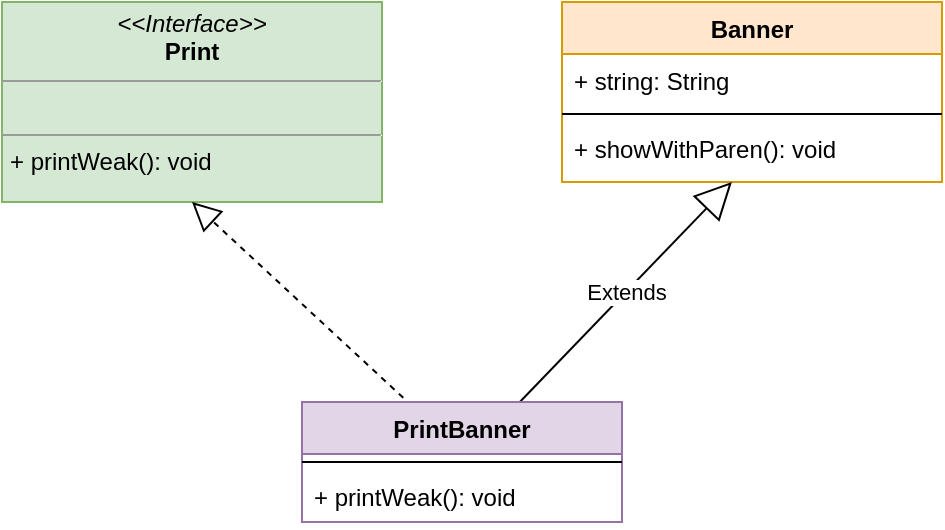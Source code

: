 <mxfile version="12.4.8" type="github">
  <diagram id="XQq-6bZIRdSSSHOP6_pH" name="Page-1">
    <mxGraphModel dx="1186" dy="779" grid="1" gridSize="10" guides="1" tooltips="1" connect="1" arrows="1" fold="1" page="1" pageScale="1" pageWidth="850" pageHeight="1100" math="0" shadow="0">
      <root>
        <mxCell id="0"/>
        <mxCell id="1" parent="0"/>
        <mxCell id="BuDMvwXoNWEGwPwteyYY-1" value="Banner" style="swimlane;fontStyle=1;align=center;verticalAlign=top;childLayout=stackLayout;horizontal=1;startSize=26;horizontalStack=0;resizeParent=1;resizeParentMax=0;resizeLast=0;collapsible=1;marginBottom=0;fillColor=#ffe6cc;strokeColor=#d79b00;" parent="1" vertex="1">
          <mxGeometry x="510" y="190" width="190" height="90" as="geometry"/>
        </mxCell>
        <mxCell id="BuDMvwXoNWEGwPwteyYY-2" value="+ string: String" style="text;strokeColor=none;fillColor=none;align=left;verticalAlign=top;spacingLeft=4;spacingRight=4;overflow=hidden;rotatable=0;points=[[0,0.5],[1,0.5]];portConstraint=eastwest;" parent="BuDMvwXoNWEGwPwteyYY-1" vertex="1">
          <mxGeometry y="26" width="190" height="26" as="geometry"/>
        </mxCell>
        <mxCell id="BuDMvwXoNWEGwPwteyYY-3" value="" style="line;strokeWidth=1;fillColor=none;align=left;verticalAlign=middle;spacingTop=-1;spacingLeft=3;spacingRight=3;rotatable=0;labelPosition=right;points=[];portConstraint=eastwest;" parent="BuDMvwXoNWEGwPwteyYY-1" vertex="1">
          <mxGeometry y="52" width="190" height="8" as="geometry"/>
        </mxCell>
        <mxCell id="BuDMvwXoNWEGwPwteyYY-4" value="+ showWithParen(): void" style="text;strokeColor=none;fillColor=none;align=left;verticalAlign=top;spacingLeft=4;spacingRight=4;overflow=hidden;rotatable=0;points=[[0,0.5],[1,0.5]];portConstraint=eastwest;" parent="BuDMvwXoNWEGwPwteyYY-1" vertex="1">
          <mxGeometry y="60" width="190" height="30" as="geometry"/>
        </mxCell>
        <mxCell id="BuDMvwXoNWEGwPwteyYY-5" value="&lt;p style=&quot;margin: 0px ; margin-top: 4px ; text-align: center&quot;&gt;&lt;i&gt;&amp;lt;&amp;lt;Interface&amp;gt;&amp;gt;&lt;/i&gt;&lt;br&gt;&lt;b&gt;Print&lt;/b&gt;&lt;/p&gt;&lt;hr size=&quot;1&quot;&gt;&lt;p style=&quot;margin: 0px ; margin-left: 4px&quot;&gt;&lt;br&gt;&lt;/p&gt;&lt;hr size=&quot;1&quot;&gt;&lt;p style=&quot;margin: 0px ; margin-left: 4px&quot;&gt;+ printWeak(): void&lt;br&gt;&lt;/p&gt;" style="verticalAlign=top;align=left;overflow=fill;fontSize=12;fontFamily=Helvetica;html=1;fillColor=#d5e8d4;strokeColor=#82b366;" parent="1" vertex="1">
          <mxGeometry x="230" y="190" width="190" height="100" as="geometry"/>
        </mxCell>
        <mxCell id="BuDMvwXoNWEGwPwteyYY-10" value="Extends" style="endArrow=block;endSize=16;endFill=0;html=1;entryX=0.447;entryY=1;entryDx=0;entryDy=0;entryPerimeter=0;" parent="1" source="uyRItkaGhA7bUv8LPcRM-5" target="BuDMvwXoNWEGwPwteyYY-4" edge="1">
          <mxGeometry width="160" relative="1" as="geometry">
            <mxPoint x="569.112" y="450" as="sourcePoint"/>
            <mxPoint x="390" y="430" as="targetPoint"/>
          </mxGeometry>
        </mxCell>
        <mxCell id="BuDMvwXoNWEGwPwteyYY-11" value="" style="endArrow=block;dashed=1;endFill=0;endSize=12;html=1;entryX=0.5;entryY=1;entryDx=0;entryDy=0;exitX=0.344;exitY=0.033;exitDx=0;exitDy=0;exitPerimeter=0;" parent="1" source="uyRItkaGhA7bUv8LPcRM-5" target="BuDMvwXoNWEGwPwteyYY-5" edge="1">
          <mxGeometry width="160" relative="1" as="geometry">
            <mxPoint x="539.04" y="457.08" as="sourcePoint"/>
            <mxPoint x="370" y="470" as="targetPoint"/>
          </mxGeometry>
        </mxCell>
        <mxCell id="uyRItkaGhA7bUv8LPcRM-5" value="PrintBanner" style="swimlane;fontStyle=1;align=center;verticalAlign=top;childLayout=stackLayout;horizontal=1;startSize=26;horizontalStack=0;resizeParent=1;resizeParentMax=0;resizeLast=0;collapsible=1;marginBottom=0;fillColor=#e1d5e7;strokeColor=#9673a6;" vertex="1" parent="1">
          <mxGeometry x="380" y="390" width="160" height="60" as="geometry"/>
        </mxCell>
        <mxCell id="uyRItkaGhA7bUv8LPcRM-7" value="" style="line;strokeWidth=1;fillColor=none;align=left;verticalAlign=middle;spacingTop=-1;spacingLeft=3;spacingRight=3;rotatable=0;labelPosition=right;points=[];portConstraint=eastwest;" vertex="1" parent="uyRItkaGhA7bUv8LPcRM-5">
          <mxGeometry y="26" width="160" height="8" as="geometry"/>
        </mxCell>
        <mxCell id="uyRItkaGhA7bUv8LPcRM-8" value="+ printWeak(): void" style="text;strokeColor=none;fillColor=none;align=left;verticalAlign=top;spacingLeft=4;spacingRight=4;overflow=hidden;rotatable=0;points=[[0,0.5],[1,0.5]];portConstraint=eastwest;" vertex="1" parent="uyRItkaGhA7bUv8LPcRM-5">
          <mxGeometry y="34" width="160" height="26" as="geometry"/>
        </mxCell>
      </root>
    </mxGraphModel>
  </diagram>
</mxfile>
